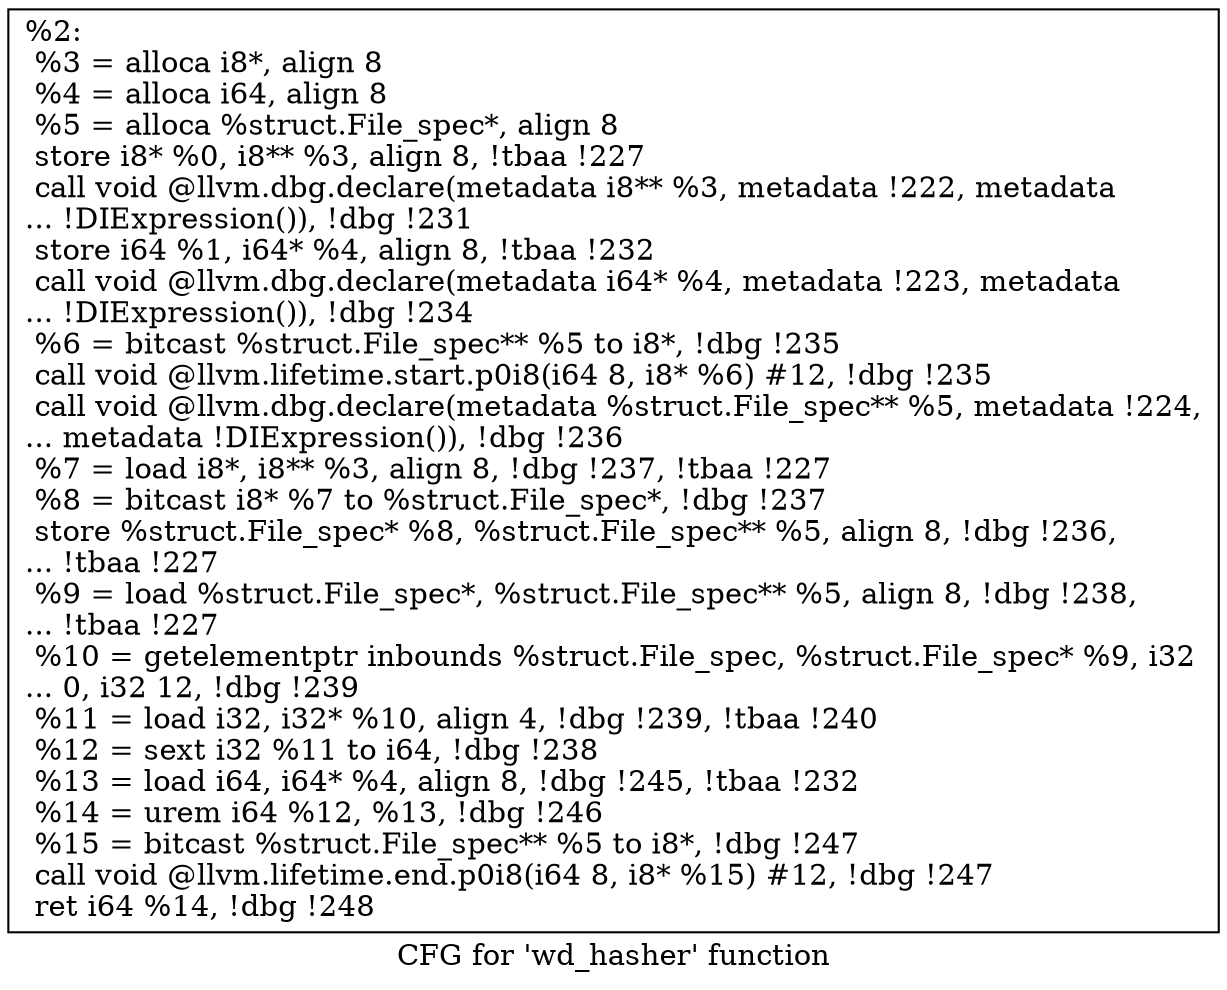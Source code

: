 digraph "CFG for 'wd_hasher' function" {
	label="CFG for 'wd_hasher' function";

	Node0x14238e0 [shape=record,label="{%2:\l  %3 = alloca i8*, align 8\l  %4 = alloca i64, align 8\l  %5 = alloca %struct.File_spec*, align 8\l  store i8* %0, i8** %3, align 8, !tbaa !227\l  call void @llvm.dbg.declare(metadata i8** %3, metadata !222, metadata\l... !DIExpression()), !dbg !231\l  store i64 %1, i64* %4, align 8, !tbaa !232\l  call void @llvm.dbg.declare(metadata i64* %4, metadata !223, metadata\l... !DIExpression()), !dbg !234\l  %6 = bitcast %struct.File_spec** %5 to i8*, !dbg !235\l  call void @llvm.lifetime.start.p0i8(i64 8, i8* %6) #12, !dbg !235\l  call void @llvm.dbg.declare(metadata %struct.File_spec** %5, metadata !224,\l... metadata !DIExpression()), !dbg !236\l  %7 = load i8*, i8** %3, align 8, !dbg !237, !tbaa !227\l  %8 = bitcast i8* %7 to %struct.File_spec*, !dbg !237\l  store %struct.File_spec* %8, %struct.File_spec** %5, align 8, !dbg !236,\l... !tbaa !227\l  %9 = load %struct.File_spec*, %struct.File_spec** %5, align 8, !dbg !238,\l... !tbaa !227\l  %10 = getelementptr inbounds %struct.File_spec, %struct.File_spec* %9, i32\l... 0, i32 12, !dbg !239\l  %11 = load i32, i32* %10, align 4, !dbg !239, !tbaa !240\l  %12 = sext i32 %11 to i64, !dbg !238\l  %13 = load i64, i64* %4, align 8, !dbg !245, !tbaa !232\l  %14 = urem i64 %12, %13, !dbg !246\l  %15 = bitcast %struct.File_spec** %5 to i8*, !dbg !247\l  call void @llvm.lifetime.end.p0i8(i64 8, i8* %15) #12, !dbg !247\l  ret i64 %14, !dbg !248\l}"];
}
